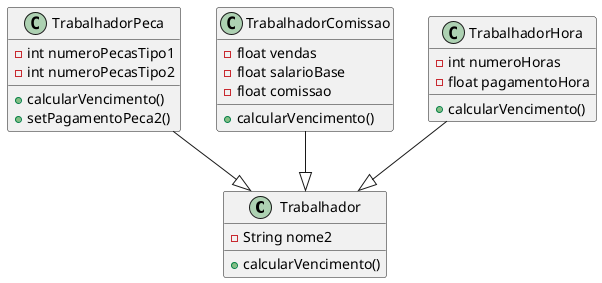 @startuml

class Trabalhador {
    - String nome2
    + calcularVencimento()
}
class TrabalhadorPeca {
    - int numeroPecasTipo1
    - int numeroPecasTipo2
    + calcularVencimento()
    + setPagamentoPeca2()

}
class TrabalhadorComissao {
    - float vendas
    - float salarioBase
    - float comissao
    + calcularVencimento()
}
class TrabalhadorHora {
    - int numeroHoras
    - float pagamentoHora
    + calcularVencimento()
}

TrabalhadorPeca --|> Trabalhador
TrabalhadorComissao --|> Trabalhador
TrabalhadorHora --|> Trabalhador


@enduml